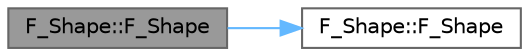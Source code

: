 digraph "F_Shape::F_Shape"
{
 // LATEX_PDF_SIZE
  bgcolor="transparent";
  edge [fontname=Helvetica,fontsize=10,labelfontname=Helvetica,labelfontsize=10];
  node [fontname=Helvetica,fontsize=10,shape=box,height=0.2,width=0.4];
  rankdir="LR";
  Node1 [id="Node000001",label="F_Shape::F_Shape",height=0.2,width=0.4,color="gray40", fillcolor="grey60", style="filled", fontcolor="black",tooltip="拷贝构造函数"];
  Node1 -> Node2 [id="edge1_Node000001_Node000002",color="steelblue1",style="solid",tooltip=" "];
  Node2 [id="Node000002",label="F_Shape::F_Shape",height=0.2,width=0.4,color="grey40", fillcolor="white", style="filled",URL="$class_f___shape.html#a9c6414f72a3b60338fe4843a967e193d",tooltip="默认构造函数"];
}

